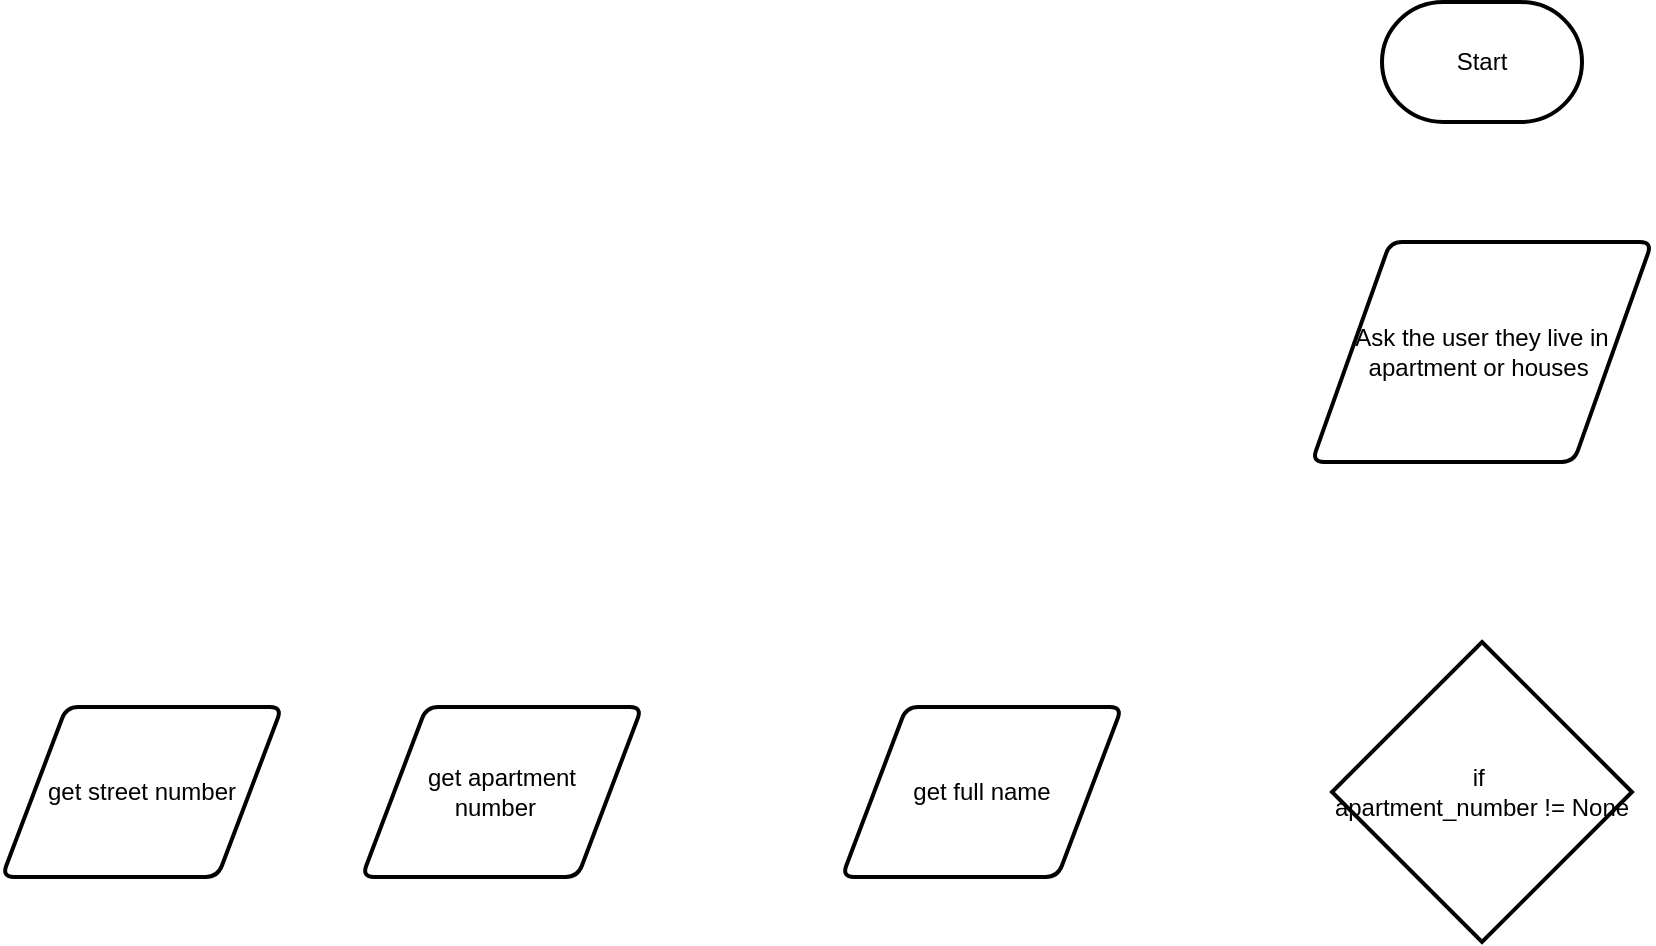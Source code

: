 <mxfile>
    <diagram id="-ZKOihPQWHoA3tNPGI94" name="Page-1">
        <mxGraphModel dx="1661" dy="561" grid="1" gridSize="10" guides="1" tooltips="1" connect="1" arrows="1" fold="1" page="1" pageScale="1" pageWidth="827" pageHeight="1169" math="0" shadow="0">
            <root>
                <mxCell id="0"/>
                <mxCell id="1" parent="0"/>
                <mxCell id="2" value="Start" style="strokeWidth=2;html=1;shape=mxgraph.flowchart.terminator;whiteSpace=wrap;" parent="1" vertex="1">
                    <mxGeometry x="430" y="70" width="100" height="60" as="geometry"/>
                </mxCell>
                <mxCell id="3" value="Ask the user they live in apartment or houses&amp;nbsp;" style="shape=parallelogram;html=1;strokeWidth=2;perimeter=parallelogramPerimeter;whiteSpace=wrap;rounded=1;arcSize=12;size=0.23;" parent="1" vertex="1">
                    <mxGeometry x="395" y="190" width="170" height="110" as="geometry"/>
                </mxCell>
                <mxCell id="4" value="if&amp;nbsp;&lt;br&gt;apartment_number != None" style="strokeWidth=2;html=1;shape=mxgraph.flowchart.decision;whiteSpace=wrap;" vertex="1" parent="1">
                    <mxGeometry x="405" y="390" width="150" height="150" as="geometry"/>
                </mxCell>
                <mxCell id="5" value="get full name" style="shape=parallelogram;html=1;strokeWidth=2;perimeter=parallelogramPerimeter;whiteSpace=wrap;rounded=1;arcSize=12;size=0.23;" vertex="1" parent="1">
                    <mxGeometry x="160" y="422.5" width="140" height="85" as="geometry"/>
                </mxCell>
                <mxCell id="6" value="get apartment &lt;br&gt;number&amp;nbsp;&amp;nbsp;" style="shape=parallelogram;html=1;strokeWidth=2;perimeter=parallelogramPerimeter;whiteSpace=wrap;rounded=1;arcSize=12;size=0.23;" vertex="1" parent="1">
                    <mxGeometry x="-80" y="422.5" width="140" height="85" as="geometry"/>
                </mxCell>
                <mxCell id="7" value="get street number" style="shape=parallelogram;html=1;strokeWidth=2;perimeter=parallelogramPerimeter;whiteSpace=wrap;rounded=1;arcSize=12;size=0.23;" vertex="1" parent="1">
                    <mxGeometry x="-260" y="422.5" width="140" height="85" as="geometry"/>
                </mxCell>
            </root>
        </mxGraphModel>
    </diagram>
</mxfile>